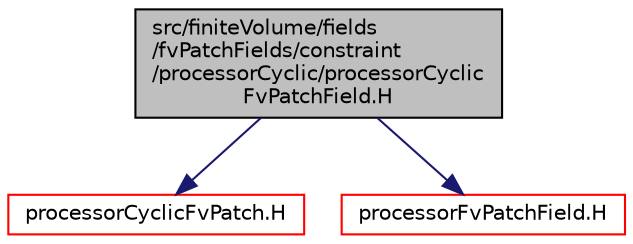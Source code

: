 digraph "src/finiteVolume/fields/fvPatchFields/constraint/processorCyclic/processorCyclicFvPatchField.H"
{
  bgcolor="transparent";
  edge [fontname="Helvetica",fontsize="10",labelfontname="Helvetica",labelfontsize="10"];
  node [fontname="Helvetica",fontsize="10",shape=record];
  Node1 [label="src/finiteVolume/fields\l/fvPatchFields/constraint\l/processorCyclic/processorCyclic\lFvPatchField.H",height=0.2,width=0.4,color="black", fillcolor="grey75", style="filled", fontcolor="black"];
  Node1 -> Node2 [color="midnightblue",fontsize="10",style="solid",fontname="Helvetica"];
  Node2 [label="processorCyclicFvPatch.H",height=0.2,width=0.4,color="red",URL="$a06073.html"];
  Node1 -> Node3 [color="midnightblue",fontsize="10",style="solid",fontname="Helvetica"];
  Node3 [label="processorFvPatchField.H",height=0.2,width=0.4,color="red",URL="$a05410.html"];
}
